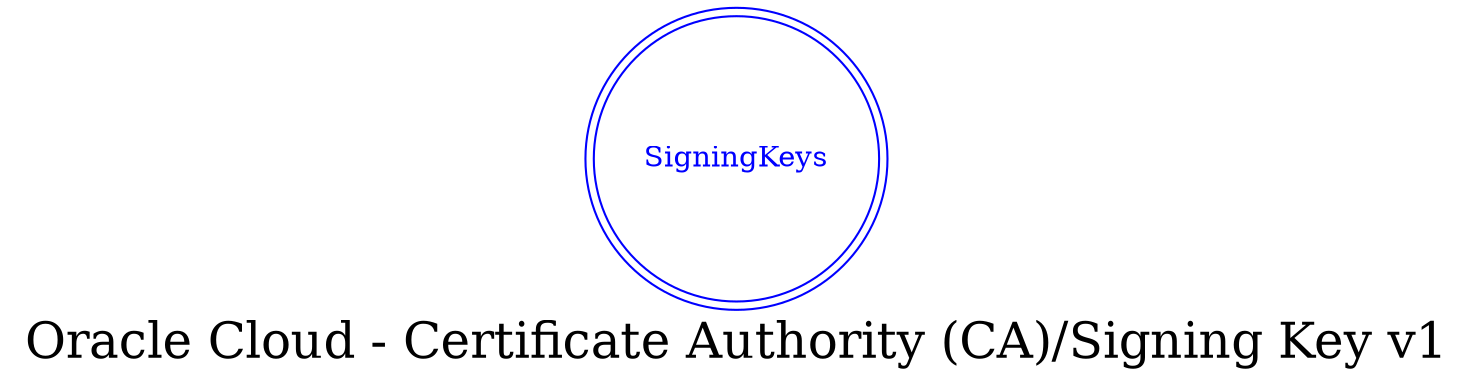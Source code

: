 digraph LexiconGraph {
graph[label="Oracle Cloud - Certificate Authority (CA)/Signing Key v1", fontsize=24]
splines=true
"SigningKeys" [color=blue, fontcolor=blue, shape=doublecircle]
}
